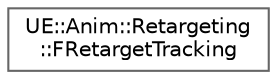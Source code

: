 digraph "Graphical Class Hierarchy"
{
 // INTERACTIVE_SVG=YES
 // LATEX_PDF_SIZE
  bgcolor="transparent";
  edge [fontname=Helvetica,fontsize=10,labelfontname=Helvetica,labelfontsize=10];
  node [fontname=Helvetica,fontsize=10,shape=box,height=0.2,width=0.4];
  rankdir="LR";
  Node0 [id="Node000000",label="UE::Anim::Retargeting\l::FRetargetTracking",height=0.2,width=0.4,color="grey40", fillcolor="white", style="filled",URL="$d6/d7d/structUE_1_1Anim_1_1Retargeting_1_1FRetargetTracking.html",tooltip=" "];
}
